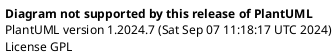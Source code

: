 {
  "sha1": "ruyo7csi8yuywghgaomo2a9zgsku15b",
  "insertion": {
    "when": "2024-06-04T17:28:44.288Z",
    "user": "plantuml@gmail.com"
  }
}
@startproject
close sunday
close saturday

LOT1/spec$begin := 13-APR-2011
LOT1/spec$work := 1
LOT1/spec$duration := 7

LOT1/real$begin := LOT1/spec$completed
LOT1/real$work := 1
LOT1/real$duration := 7

FIN_LOT_1 := LOT1$completed

LOT2/spec$begin := FIN_LOT_1
LOT2/spec$work := 1
LOT2/spec$duration := 7

LOT2/real$begin := LOT2/spec$completed
LOT2/real$work := 1
LOT2/real$duration := 7

@endproject
